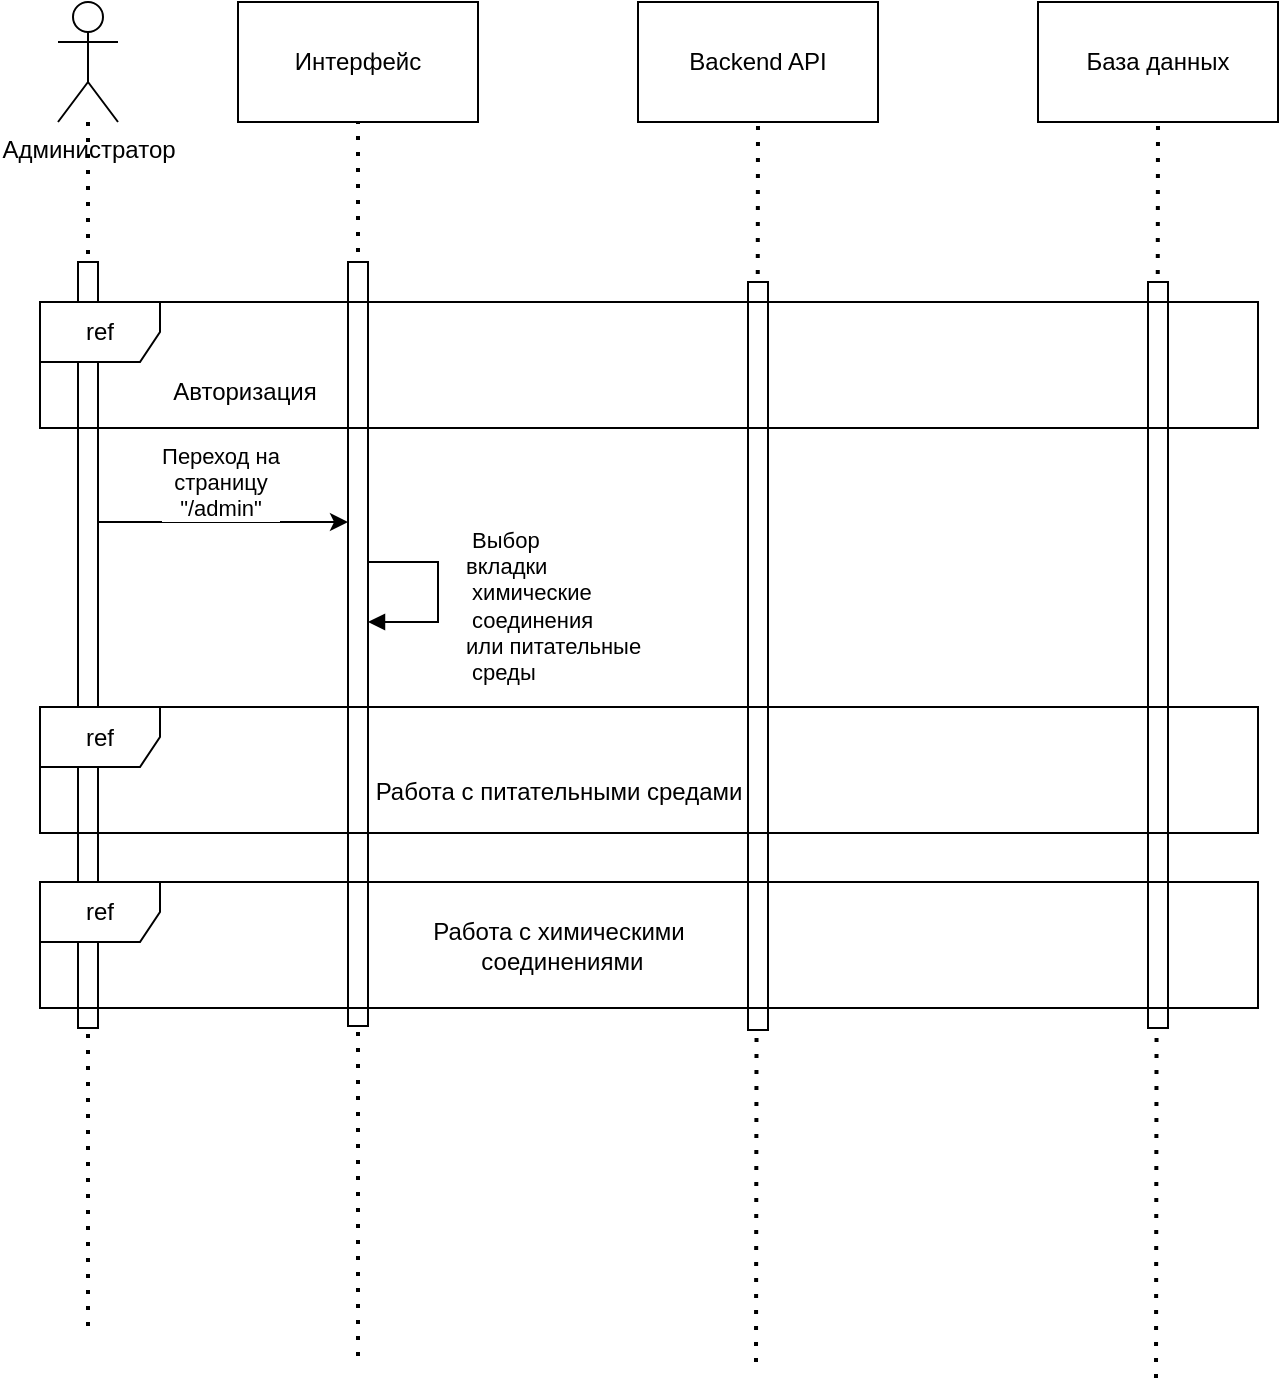 <mxfile version="22.1.11" type="github">
  <diagram name="Page-1" id="Gjj6nz-d64GX2-wGMBLx">
    <mxGraphModel dx="1400" dy="738" grid="0" gridSize="10" guides="1" tooltips="1" connect="1" arrows="1" fold="1" page="1" pageScale="1" pageWidth="850" pageHeight="1100" math="0" shadow="0">
      <root>
        <mxCell id="0" />
        <mxCell id="1" parent="0" />
        <mxCell id="d3bJR3rr_-RUW9viHofw-14" value="" style="endArrow=none;dashed=1;html=1;dashPattern=1 3;strokeWidth=2;rounded=0;" edge="1" parent="1" source="d3bJR3rr_-RUW9viHofw-4">
          <mxGeometry width="50" height="50" relative="1" as="geometry">
            <mxPoint x="220" y="300" as="sourcePoint" />
            <mxPoint x="85" y="687" as="targetPoint" />
          </mxGeometry>
        </mxCell>
        <mxCell id="d3bJR3rr_-RUW9viHofw-1" value="" style="endArrow=none;dashed=1;html=1;dashPattern=1 3;strokeWidth=2;rounded=0;entryX=0.5;entryY=1;entryDx=0;entryDy=0;" edge="1" parent="1" target="d3bJR3rr_-RUW9viHofw-5">
          <mxGeometry width="50" height="50" relative="1" as="geometry">
            <mxPoint x="220" y="697" as="sourcePoint" />
            <mxPoint x="270" y="250" as="targetPoint" />
          </mxGeometry>
        </mxCell>
        <mxCell id="d3bJR3rr_-RUW9viHofw-2" value="" style="endArrow=none;dashed=1;html=1;dashPattern=1 3;strokeWidth=2;rounded=0;entryX=0.5;entryY=1;entryDx=0;entryDy=0;" edge="1" parent="1" target="d3bJR3rr_-RUW9viHofw-8">
          <mxGeometry width="50" height="50" relative="1" as="geometry">
            <mxPoint x="419" y="700" as="sourcePoint" />
            <mxPoint x="270" y="250" as="targetPoint" />
          </mxGeometry>
        </mxCell>
        <mxCell id="d3bJR3rr_-RUW9viHofw-3" value="" style="endArrow=none;dashed=1;html=1;dashPattern=1 3;strokeWidth=2;rounded=0;entryX=0.5;entryY=1;entryDx=0;entryDy=0;" edge="1" parent="1" target="d3bJR3rr_-RUW9viHofw-10">
          <mxGeometry width="50" height="50" relative="1" as="geometry">
            <mxPoint x="619" y="708" as="sourcePoint" />
            <mxPoint x="270" y="250" as="targetPoint" />
          </mxGeometry>
        </mxCell>
        <mxCell id="d3bJR3rr_-RUW9viHofw-4" value="&lt;div&gt;Администратор&lt;/div&gt;" style="shape=umlActor;verticalLabelPosition=bottom;verticalAlign=top;html=1;outlineConnect=0;align=center;horizontal=1;labelPosition=center;" vertex="1" parent="1">
          <mxGeometry x="70" y="20" width="30" height="60" as="geometry" />
        </mxCell>
        <mxCell id="d3bJR3rr_-RUW9viHofw-5" value="Интерфейс" style="rounded=0;whiteSpace=wrap;html=1;" vertex="1" parent="1">
          <mxGeometry x="160" y="20" width="120" height="60" as="geometry" />
        </mxCell>
        <mxCell id="d3bJR3rr_-RUW9viHofw-6" value="" style="html=1;points=[[0,0,0,0,5],[0,1,0,0,-5],[1,0,0,0,5],[1,1,0,0,-5]];perimeter=orthogonalPerimeter;outlineConnect=0;targetShapes=umlLifeline;portConstraint=eastwest;newEdgeStyle={&quot;curved&quot;:0,&quot;rounded&quot;:0};" vertex="1" parent="1">
          <mxGeometry x="80" y="150" width="10" height="383" as="geometry" />
        </mxCell>
        <mxCell id="d3bJR3rr_-RUW9viHofw-7" value="" style="html=1;points=[[0,0,0,0,5],[0,1,0,0,-5],[1,0,0,0,5],[1,1,0,0,-5]];perimeter=orthogonalPerimeter;outlineConnect=0;targetShapes=umlLifeline;portConstraint=eastwest;newEdgeStyle={&quot;curved&quot;:0,&quot;rounded&quot;:0};" vertex="1" parent="1">
          <mxGeometry x="215" y="150" width="10" height="382" as="geometry" />
        </mxCell>
        <mxCell id="d3bJR3rr_-RUW9viHofw-8" value="Backend API" style="rounded=0;whiteSpace=wrap;html=1;" vertex="1" parent="1">
          <mxGeometry x="360" y="20" width="120" height="60" as="geometry" />
        </mxCell>
        <mxCell id="d3bJR3rr_-RUW9viHofw-9" value="" style="html=1;points=[[0,0,0,0,5],[0,1,0,0,-5],[1,0,0,0,5],[1,1,0,0,-5]];perimeter=orthogonalPerimeter;outlineConnect=0;targetShapes=umlLifeline;portConstraint=eastwest;newEdgeStyle={&quot;curved&quot;:0,&quot;rounded&quot;:0};" vertex="1" parent="1">
          <mxGeometry x="415" y="160" width="10" height="374" as="geometry" />
        </mxCell>
        <mxCell id="d3bJR3rr_-RUW9viHofw-10" value="База данных" style="rounded=0;whiteSpace=wrap;html=1;" vertex="1" parent="1">
          <mxGeometry x="560" y="20" width="120" height="60" as="geometry" />
        </mxCell>
        <mxCell id="d3bJR3rr_-RUW9viHofw-11" value="" style="html=1;points=[[0,0,0,0,5],[0,1,0,0,-5],[1,0,0,0,5],[1,1,0,0,-5]];perimeter=orthogonalPerimeter;outlineConnect=0;targetShapes=umlLifeline;portConstraint=eastwest;newEdgeStyle={&quot;curved&quot;:0,&quot;rounded&quot;:0};" vertex="1" parent="1">
          <mxGeometry x="615" y="160" width="10" height="373" as="geometry" />
        </mxCell>
        <mxCell id="d3bJR3rr_-RUW9viHofw-29" value="ref" style="shape=umlFrame;whiteSpace=wrap;html=1;pointerEvents=0;labelBackgroundColor=default;" vertex="1" parent="1">
          <mxGeometry x="61" y="170" width="609" height="63" as="geometry" />
        </mxCell>
        <mxCell id="d3bJR3rr_-RUW9viHofw-30" value="Авторизация" style="text;html=1;align=center;verticalAlign=middle;resizable=0;points=[];autosize=1;strokeColor=none;fillColor=none;" vertex="1" parent="1">
          <mxGeometry x="113" y="200" width="100" height="30" as="geometry" />
        </mxCell>
        <mxCell id="d3bJR3rr_-RUW9viHofw-33" value="" style="endArrow=classic;html=1;rounded=0;" edge="1" parent="1" source="d3bJR3rr_-RUW9viHofw-6" target="d3bJR3rr_-RUW9viHofw-7">
          <mxGeometry width="50" height="50" relative="1" as="geometry">
            <mxPoint x="400" y="350" as="sourcePoint" />
            <mxPoint x="210" y="300" as="targetPoint" />
            <Array as="points">
              <mxPoint x="170" y="280" />
            </Array>
          </mxGeometry>
        </mxCell>
        <mxCell id="d3bJR3rr_-RUW9viHofw-34" value="&lt;div&gt;Переход на &lt;br&gt;&lt;/div&gt;&lt;div&gt;страницу&lt;/div&gt;&lt;div&gt;&quot;/admin&quot;&lt;br&gt;&lt;/div&gt;" style="edgeLabel;html=1;align=center;verticalAlign=middle;resizable=0;points=[];" vertex="1" connectable="0" parent="d3bJR3rr_-RUW9viHofw-33">
          <mxGeometry x="-0.109" relative="1" as="geometry">
            <mxPoint x="5" y="-20" as="offset" />
          </mxGeometry>
        </mxCell>
        <mxCell id="d3bJR3rr_-RUW9viHofw-39" value="&lt;div&gt;&amp;nbsp;Выбор &lt;br&gt;&lt;/div&gt;&lt;div&gt;вкладки&lt;br&gt;&lt;/div&gt;&lt;div&gt;&amp;nbsp;химические&lt;/div&gt;&lt;div&gt;&amp;nbsp;соединения&lt;/div&gt;&lt;div&gt;или питательные&lt;/div&gt;&lt;div&gt;&amp;nbsp;среды&lt;br&gt;&lt;/div&gt;" style="html=1;align=left;spacingLeft=2;endArrow=block;rounded=0;edgeStyle=orthogonalEdgeStyle;curved=0;rounded=0;" edge="1" target="d3bJR3rr_-RUW9viHofw-7" parent="1" source="d3bJR3rr_-RUW9viHofw-7">
          <mxGeometry x="0.129" y="10" relative="1" as="geometry">
            <mxPoint x="230" y="332" as="sourcePoint" />
            <Array as="points">
              <mxPoint x="260" y="300" />
              <mxPoint x="260" y="330" />
            </Array>
            <mxPoint x="235" y="362.034" as="targetPoint" />
            <mxPoint as="offset" />
          </mxGeometry>
        </mxCell>
        <mxCell id="d3bJR3rr_-RUW9viHofw-40" value="ref" style="shape=umlFrame;whiteSpace=wrap;html=1;pointerEvents=0;labelBackgroundColor=default;" vertex="1" parent="1">
          <mxGeometry x="61" y="372.5" width="609" height="63" as="geometry" />
        </mxCell>
        <mxCell id="d3bJR3rr_-RUW9viHofw-41" value="Работа с питательными средами" style="text;html=1;align=center;verticalAlign=middle;resizable=0;points=[];autosize=1;strokeColor=none;fillColor=none;" vertex="1" parent="1">
          <mxGeometry x="215" y="400" width="210" height="30" as="geometry" />
        </mxCell>
        <mxCell id="d3bJR3rr_-RUW9viHofw-42" value="ref" style="shape=umlFrame;whiteSpace=wrap;html=1;pointerEvents=0;labelBackgroundColor=default;" vertex="1" parent="1">
          <mxGeometry x="61" y="460" width="609" height="63" as="geometry" />
        </mxCell>
        <mxCell id="d3bJR3rr_-RUW9viHofw-43" value="&lt;div&gt;Работа с химическими&lt;/div&gt;&lt;div&gt;&amp;nbsp;соединениями&lt;/div&gt;" style="text;html=1;align=center;verticalAlign=middle;resizable=0;points=[];autosize=1;strokeColor=none;fillColor=none;" vertex="1" parent="1">
          <mxGeometry x="245" y="471.5" width="150" height="40" as="geometry" />
        </mxCell>
      </root>
    </mxGraphModel>
  </diagram>
</mxfile>
